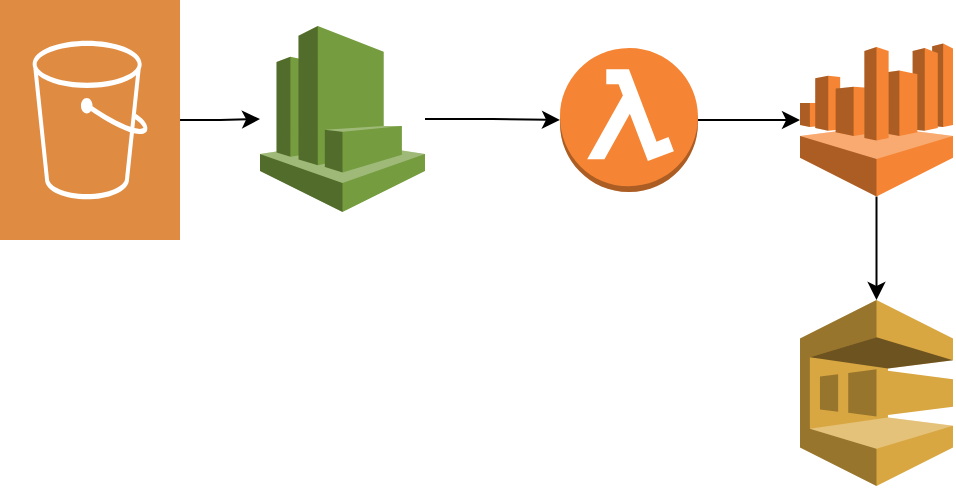<mxfile version="13.6.4" type="github">
  <diagram id="pUH0MC_lY3okQcDOXFTs" name="Page-1">
    <mxGraphModel dx="782" dy="437" grid="1" gridSize="10" guides="1" tooltips="1" connect="1" arrows="1" fold="1" page="1" pageScale="1" pageWidth="850" pageHeight="1100" math="0" shadow="0">
      <root>
        <mxCell id="0" />
        <mxCell id="1" parent="0" />
        <mxCell id="J5BrPKosjAkrrjW0uV-6-14" value="" style="edgeStyle=orthogonalEdgeStyle;rounded=0;orthogonalLoop=1;jettySize=auto;html=1;" edge="1" parent="1" source="J5BrPKosjAkrrjW0uV-6-1" target="J5BrPKosjAkrrjW0uV-6-6">
          <mxGeometry relative="1" as="geometry" />
        </mxCell>
        <mxCell id="J5BrPKosjAkrrjW0uV-6-1" value="" style="pointerEvents=1;shadow=0;dashed=0;html=1;strokeColor=none;fillColor=#DF8C42;labelPosition=center;verticalLabelPosition=bottom;verticalAlign=top;align=center;outlineConnect=0;shape=mxgraph.veeam2.aws_s3;" vertex="1" parent="1">
          <mxGeometry x="50" y="130" width="90" height="120" as="geometry" />
        </mxCell>
        <mxCell id="J5BrPKosjAkrrjW0uV-6-5" value="" style="edgeStyle=orthogonalEdgeStyle;rounded=0;orthogonalLoop=1;jettySize=auto;html=1;" edge="1" parent="1" source="J5BrPKosjAkrrjW0uV-6-2">
          <mxGeometry relative="1" as="geometry">
            <mxPoint x="290.02" y="197.5" as="targetPoint" />
          </mxGeometry>
        </mxCell>
        <mxCell id="J5BrPKosjAkrrjW0uV-6-8" value="" style="edgeStyle=orthogonalEdgeStyle;rounded=0;orthogonalLoop=1;jettySize=auto;html=1;" edge="1" parent="1" source="J5BrPKosjAkrrjW0uV-6-6" target="J5BrPKosjAkrrjW0uV-6-7">
          <mxGeometry relative="1" as="geometry" />
        </mxCell>
        <mxCell id="J5BrPKosjAkrrjW0uV-6-6" value="" style="outlineConnect=0;dashed=0;verticalLabelPosition=bottom;verticalAlign=top;align=center;html=1;shape=mxgraph.aws3.cloudwatch;fillColor=#759C3E;gradientColor=none;" vertex="1" parent="1">
          <mxGeometry x="180" y="143" width="82.5" height="93" as="geometry" />
        </mxCell>
        <mxCell id="J5BrPKosjAkrrjW0uV-6-10" value="" style="edgeStyle=orthogonalEdgeStyle;rounded=0;orthogonalLoop=1;jettySize=auto;html=1;" edge="1" parent="1" source="J5BrPKosjAkrrjW0uV-6-7" target="J5BrPKosjAkrrjW0uV-6-9">
          <mxGeometry relative="1" as="geometry" />
        </mxCell>
        <mxCell id="J5BrPKosjAkrrjW0uV-6-7" value="" style="outlineConnect=0;dashed=0;verticalLabelPosition=bottom;verticalAlign=top;align=center;html=1;shape=mxgraph.aws3.lambda_function;fillColor=#F58534;gradientColor=none;" vertex="1" parent="1">
          <mxGeometry x="330" y="154" width="69" height="72" as="geometry" />
        </mxCell>
        <mxCell id="J5BrPKosjAkrrjW0uV-6-12" value="" style="edgeStyle=orthogonalEdgeStyle;rounded=0;orthogonalLoop=1;jettySize=auto;html=1;" edge="1" parent="1" source="J5BrPKosjAkrrjW0uV-6-9" target="J5BrPKosjAkrrjW0uV-6-11">
          <mxGeometry relative="1" as="geometry" />
        </mxCell>
        <mxCell id="J5BrPKosjAkrrjW0uV-6-9" value="" style="outlineConnect=0;dashed=0;verticalLabelPosition=bottom;verticalAlign=top;align=center;html=1;shape=mxgraph.aws3.athena;fillColor=#F58534;gradientColor=none;" vertex="1" parent="1">
          <mxGeometry x="450" y="151.75" width="76.5" height="76.5" as="geometry" />
        </mxCell>
        <mxCell id="J5BrPKosjAkrrjW0uV-6-11" value="" style="outlineConnect=0;dashed=0;verticalLabelPosition=bottom;verticalAlign=top;align=center;html=1;shape=mxgraph.aws3.sqs;fillColor=#D9A741;gradientColor=none;" vertex="1" parent="1">
          <mxGeometry x="450" y="280" width="76.5" height="93" as="geometry" />
        </mxCell>
      </root>
    </mxGraphModel>
  </diagram>
</mxfile>
